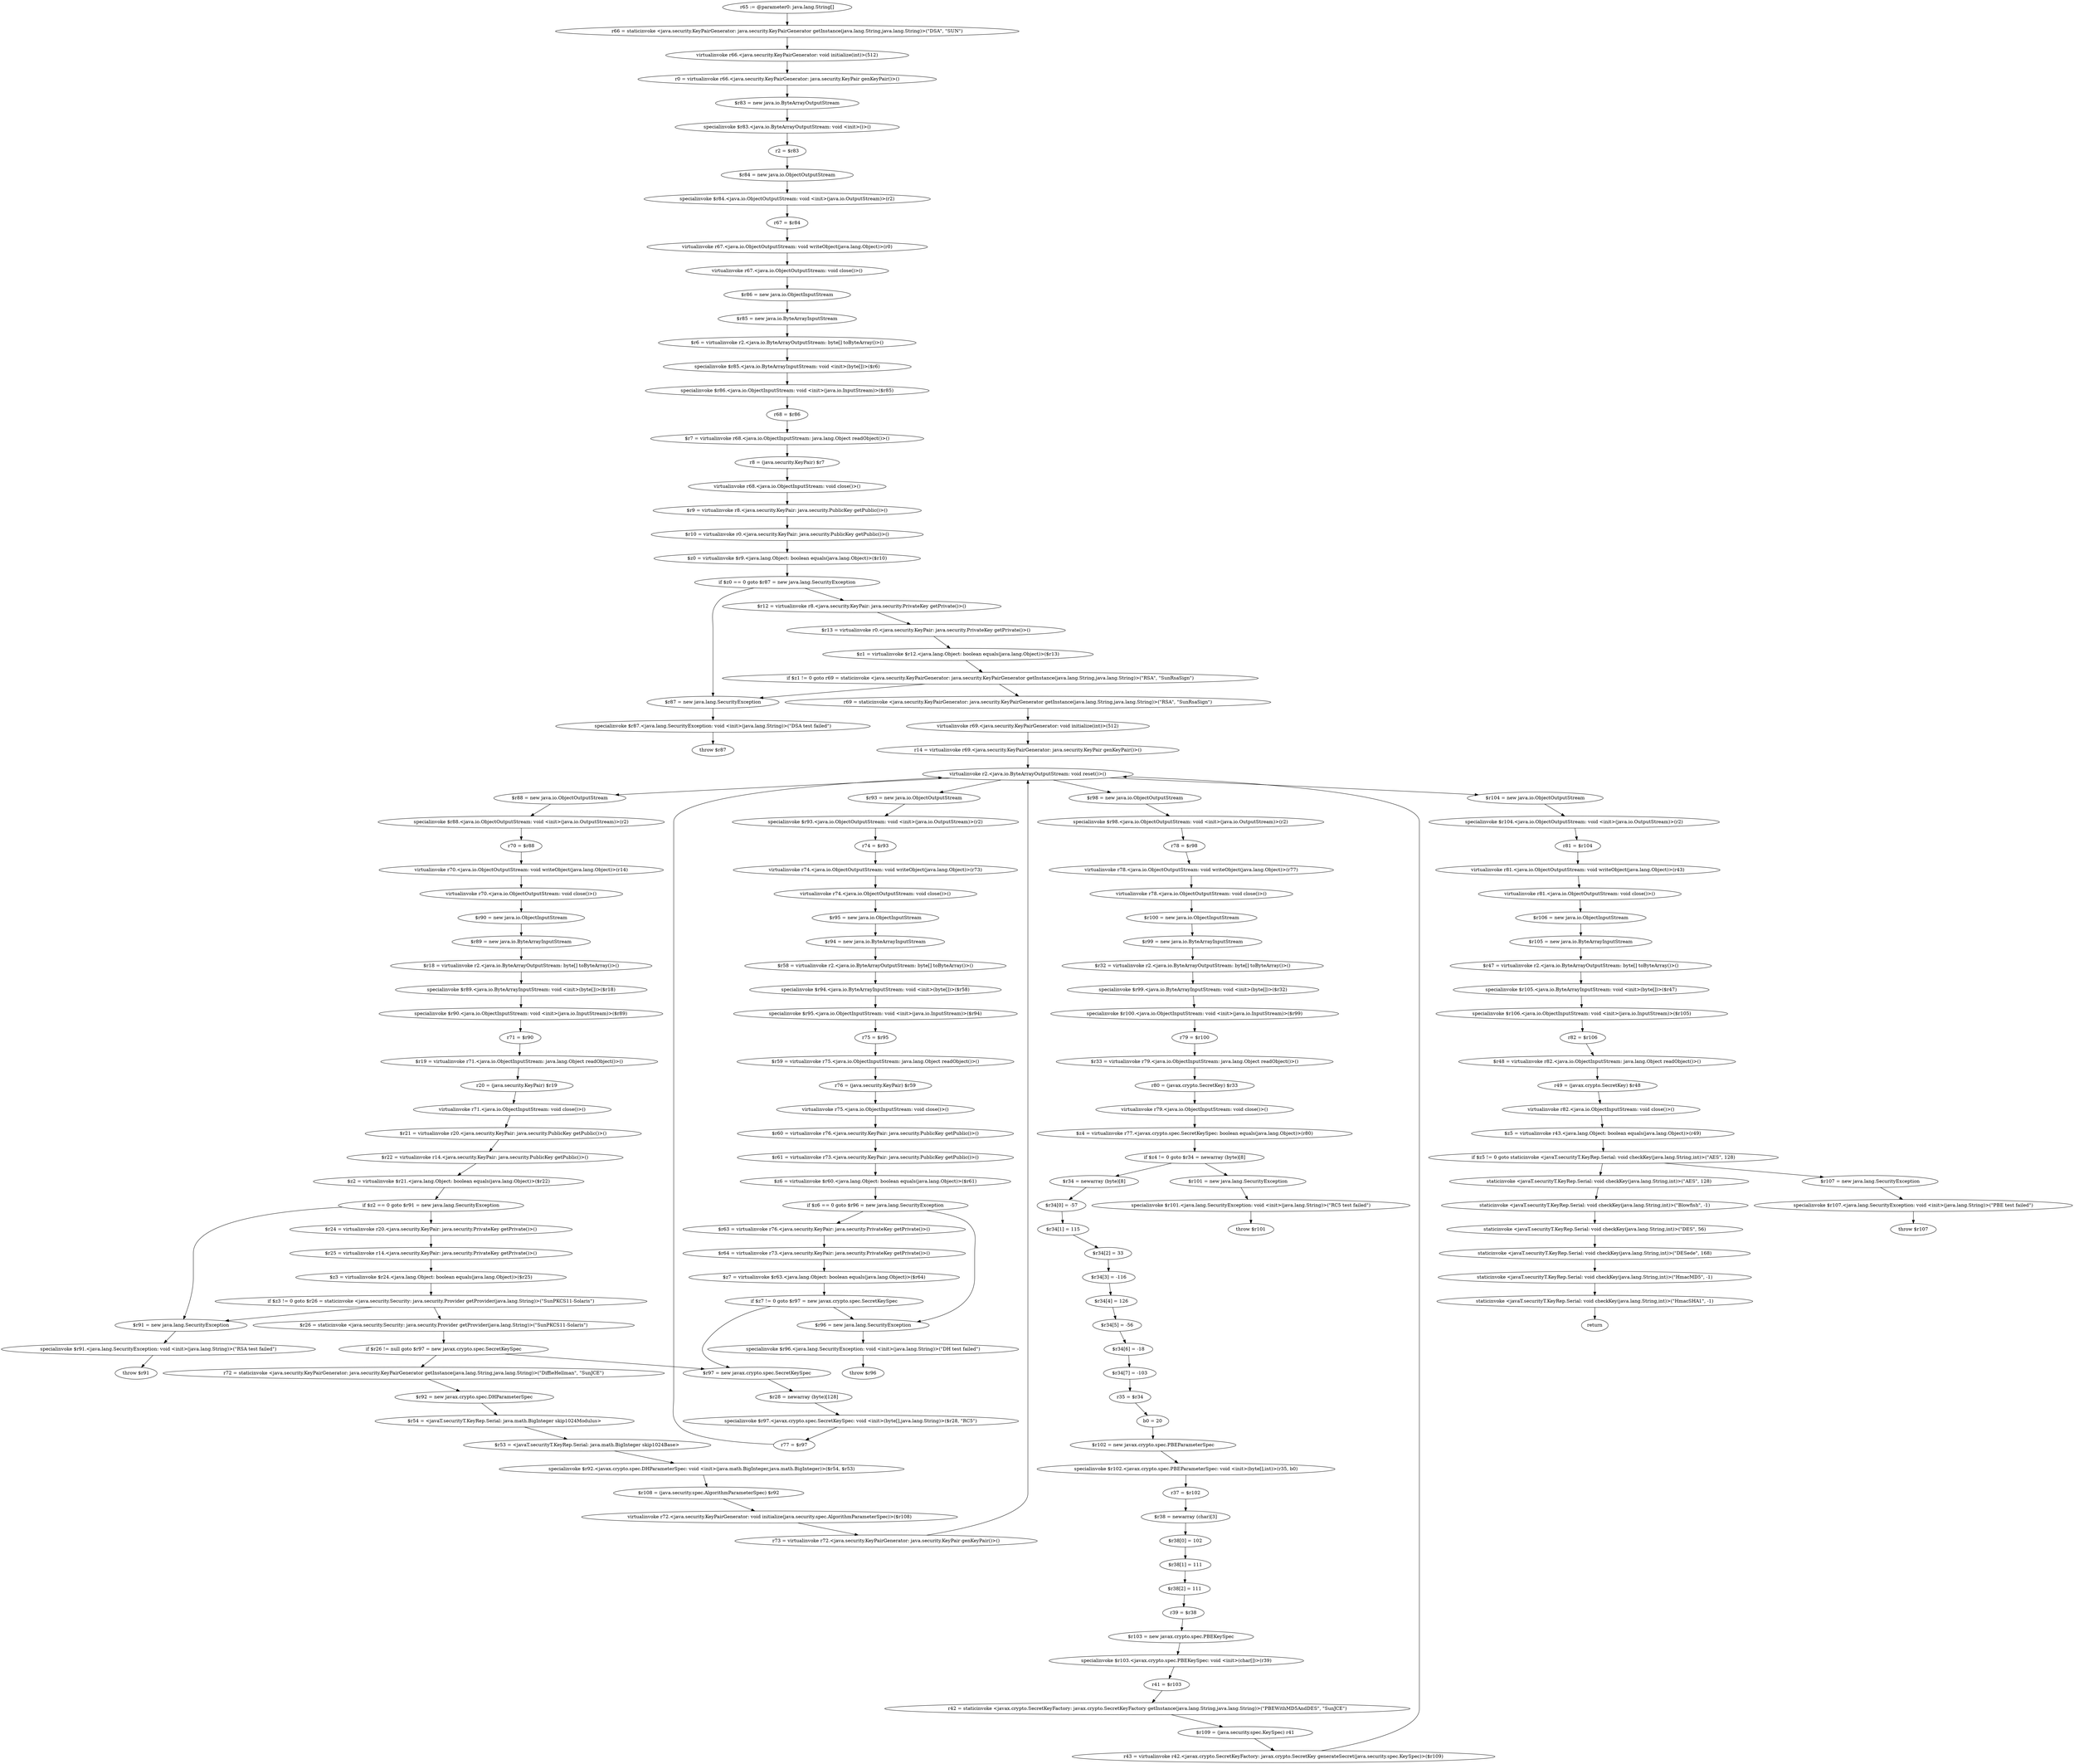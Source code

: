 digraph "unitGraph" {
    "r65 := @parameter0: java.lang.String[]"
    "r66 = staticinvoke <java.security.KeyPairGenerator: java.security.KeyPairGenerator getInstance(java.lang.String,java.lang.String)>(\"DSA\", \"SUN\")"
    "virtualinvoke r66.<java.security.KeyPairGenerator: void initialize(int)>(512)"
    "r0 = virtualinvoke r66.<java.security.KeyPairGenerator: java.security.KeyPair genKeyPair()>()"
    "$r83 = new java.io.ByteArrayOutputStream"
    "specialinvoke $r83.<java.io.ByteArrayOutputStream: void <init>()>()"
    "r2 = $r83"
    "$r84 = new java.io.ObjectOutputStream"
    "specialinvoke $r84.<java.io.ObjectOutputStream: void <init>(java.io.OutputStream)>(r2)"
    "r67 = $r84"
    "virtualinvoke r67.<java.io.ObjectOutputStream: void writeObject(java.lang.Object)>(r0)"
    "virtualinvoke r67.<java.io.ObjectOutputStream: void close()>()"
    "$r86 = new java.io.ObjectInputStream"
    "$r85 = new java.io.ByteArrayInputStream"
    "$r6 = virtualinvoke r2.<java.io.ByteArrayOutputStream: byte[] toByteArray()>()"
    "specialinvoke $r85.<java.io.ByteArrayInputStream: void <init>(byte[])>($r6)"
    "specialinvoke $r86.<java.io.ObjectInputStream: void <init>(java.io.InputStream)>($r85)"
    "r68 = $r86"
    "$r7 = virtualinvoke r68.<java.io.ObjectInputStream: java.lang.Object readObject()>()"
    "r8 = (java.security.KeyPair) $r7"
    "virtualinvoke r68.<java.io.ObjectInputStream: void close()>()"
    "$r9 = virtualinvoke r8.<java.security.KeyPair: java.security.PublicKey getPublic()>()"
    "$r10 = virtualinvoke r0.<java.security.KeyPair: java.security.PublicKey getPublic()>()"
    "$z0 = virtualinvoke $r9.<java.lang.Object: boolean equals(java.lang.Object)>($r10)"
    "if $z0 == 0 goto $r87 = new java.lang.SecurityException"
    "$r12 = virtualinvoke r8.<java.security.KeyPair: java.security.PrivateKey getPrivate()>()"
    "$r13 = virtualinvoke r0.<java.security.KeyPair: java.security.PrivateKey getPrivate()>()"
    "$z1 = virtualinvoke $r12.<java.lang.Object: boolean equals(java.lang.Object)>($r13)"
    "if $z1 != 0 goto r69 = staticinvoke <java.security.KeyPairGenerator: java.security.KeyPairGenerator getInstance(java.lang.String,java.lang.String)>(\"RSA\", \"SunRsaSign\")"
    "$r87 = new java.lang.SecurityException"
    "specialinvoke $r87.<java.lang.SecurityException: void <init>(java.lang.String)>(\"DSA test failed\")"
    "throw $r87"
    "r69 = staticinvoke <java.security.KeyPairGenerator: java.security.KeyPairGenerator getInstance(java.lang.String,java.lang.String)>(\"RSA\", \"SunRsaSign\")"
    "virtualinvoke r69.<java.security.KeyPairGenerator: void initialize(int)>(512)"
    "r14 = virtualinvoke r69.<java.security.KeyPairGenerator: java.security.KeyPair genKeyPair()>()"
    "virtualinvoke r2.<java.io.ByteArrayOutputStream: void reset()>()"
    "$r88 = new java.io.ObjectOutputStream"
    "specialinvoke $r88.<java.io.ObjectOutputStream: void <init>(java.io.OutputStream)>(r2)"
    "r70 = $r88"
    "virtualinvoke r70.<java.io.ObjectOutputStream: void writeObject(java.lang.Object)>(r14)"
    "virtualinvoke r70.<java.io.ObjectOutputStream: void close()>()"
    "$r90 = new java.io.ObjectInputStream"
    "$r89 = new java.io.ByteArrayInputStream"
    "$r18 = virtualinvoke r2.<java.io.ByteArrayOutputStream: byte[] toByteArray()>()"
    "specialinvoke $r89.<java.io.ByteArrayInputStream: void <init>(byte[])>($r18)"
    "specialinvoke $r90.<java.io.ObjectInputStream: void <init>(java.io.InputStream)>($r89)"
    "r71 = $r90"
    "$r19 = virtualinvoke r71.<java.io.ObjectInputStream: java.lang.Object readObject()>()"
    "r20 = (java.security.KeyPair) $r19"
    "virtualinvoke r71.<java.io.ObjectInputStream: void close()>()"
    "$r21 = virtualinvoke r20.<java.security.KeyPair: java.security.PublicKey getPublic()>()"
    "$r22 = virtualinvoke r14.<java.security.KeyPair: java.security.PublicKey getPublic()>()"
    "$z2 = virtualinvoke $r21.<java.lang.Object: boolean equals(java.lang.Object)>($r22)"
    "if $z2 == 0 goto $r91 = new java.lang.SecurityException"
    "$r24 = virtualinvoke r20.<java.security.KeyPair: java.security.PrivateKey getPrivate()>()"
    "$r25 = virtualinvoke r14.<java.security.KeyPair: java.security.PrivateKey getPrivate()>()"
    "$z3 = virtualinvoke $r24.<java.lang.Object: boolean equals(java.lang.Object)>($r25)"
    "if $z3 != 0 goto $r26 = staticinvoke <java.security.Security: java.security.Provider getProvider(java.lang.String)>(\"SunPKCS11-Solaris\")"
    "$r91 = new java.lang.SecurityException"
    "specialinvoke $r91.<java.lang.SecurityException: void <init>(java.lang.String)>(\"RSA test failed\")"
    "throw $r91"
    "$r26 = staticinvoke <java.security.Security: java.security.Provider getProvider(java.lang.String)>(\"SunPKCS11-Solaris\")"
    "if $r26 != null goto $r97 = new javax.crypto.spec.SecretKeySpec"
    "r72 = staticinvoke <java.security.KeyPairGenerator: java.security.KeyPairGenerator getInstance(java.lang.String,java.lang.String)>(\"DiffieHellman\", \"SunJCE\")"
    "$r92 = new javax.crypto.spec.DHParameterSpec"
    "$r54 = <javaT.securityT.KeyRep.Serial: java.math.BigInteger skip1024Modulus>"
    "$r53 = <javaT.securityT.KeyRep.Serial: java.math.BigInteger skip1024Base>"
    "specialinvoke $r92.<javax.crypto.spec.DHParameterSpec: void <init>(java.math.BigInteger,java.math.BigInteger)>($r54, $r53)"
    "$r108 = (java.security.spec.AlgorithmParameterSpec) $r92"
    "virtualinvoke r72.<java.security.KeyPairGenerator: void initialize(java.security.spec.AlgorithmParameterSpec)>($r108)"
    "r73 = virtualinvoke r72.<java.security.KeyPairGenerator: java.security.KeyPair genKeyPair()>()"
    "$r93 = new java.io.ObjectOutputStream"
    "specialinvoke $r93.<java.io.ObjectOutputStream: void <init>(java.io.OutputStream)>(r2)"
    "r74 = $r93"
    "virtualinvoke r74.<java.io.ObjectOutputStream: void writeObject(java.lang.Object)>(r73)"
    "virtualinvoke r74.<java.io.ObjectOutputStream: void close()>()"
    "$r95 = new java.io.ObjectInputStream"
    "$r94 = new java.io.ByteArrayInputStream"
    "$r58 = virtualinvoke r2.<java.io.ByteArrayOutputStream: byte[] toByteArray()>()"
    "specialinvoke $r94.<java.io.ByteArrayInputStream: void <init>(byte[])>($r58)"
    "specialinvoke $r95.<java.io.ObjectInputStream: void <init>(java.io.InputStream)>($r94)"
    "r75 = $r95"
    "$r59 = virtualinvoke r75.<java.io.ObjectInputStream: java.lang.Object readObject()>()"
    "r76 = (java.security.KeyPair) $r59"
    "virtualinvoke r75.<java.io.ObjectInputStream: void close()>()"
    "$r60 = virtualinvoke r76.<java.security.KeyPair: java.security.PublicKey getPublic()>()"
    "$r61 = virtualinvoke r73.<java.security.KeyPair: java.security.PublicKey getPublic()>()"
    "$z6 = virtualinvoke $r60.<java.lang.Object: boolean equals(java.lang.Object)>($r61)"
    "if $z6 == 0 goto $r96 = new java.lang.SecurityException"
    "$r63 = virtualinvoke r76.<java.security.KeyPair: java.security.PrivateKey getPrivate()>()"
    "$r64 = virtualinvoke r73.<java.security.KeyPair: java.security.PrivateKey getPrivate()>()"
    "$z7 = virtualinvoke $r63.<java.lang.Object: boolean equals(java.lang.Object)>($r64)"
    "if $z7 != 0 goto $r97 = new javax.crypto.spec.SecretKeySpec"
    "$r96 = new java.lang.SecurityException"
    "specialinvoke $r96.<java.lang.SecurityException: void <init>(java.lang.String)>(\"DH test failed\")"
    "throw $r96"
    "$r97 = new javax.crypto.spec.SecretKeySpec"
    "$r28 = newarray (byte)[128]"
    "specialinvoke $r97.<javax.crypto.spec.SecretKeySpec: void <init>(byte[],java.lang.String)>($r28, \"RC5\")"
    "r77 = $r97"
    "$r98 = new java.io.ObjectOutputStream"
    "specialinvoke $r98.<java.io.ObjectOutputStream: void <init>(java.io.OutputStream)>(r2)"
    "r78 = $r98"
    "virtualinvoke r78.<java.io.ObjectOutputStream: void writeObject(java.lang.Object)>(r77)"
    "virtualinvoke r78.<java.io.ObjectOutputStream: void close()>()"
    "$r100 = new java.io.ObjectInputStream"
    "$r99 = new java.io.ByteArrayInputStream"
    "$r32 = virtualinvoke r2.<java.io.ByteArrayOutputStream: byte[] toByteArray()>()"
    "specialinvoke $r99.<java.io.ByteArrayInputStream: void <init>(byte[])>($r32)"
    "specialinvoke $r100.<java.io.ObjectInputStream: void <init>(java.io.InputStream)>($r99)"
    "r79 = $r100"
    "$r33 = virtualinvoke r79.<java.io.ObjectInputStream: java.lang.Object readObject()>()"
    "r80 = (javax.crypto.SecretKey) $r33"
    "virtualinvoke r79.<java.io.ObjectInputStream: void close()>()"
    "$z4 = virtualinvoke r77.<javax.crypto.spec.SecretKeySpec: boolean equals(java.lang.Object)>(r80)"
    "if $z4 != 0 goto $r34 = newarray (byte)[8]"
    "$r101 = new java.lang.SecurityException"
    "specialinvoke $r101.<java.lang.SecurityException: void <init>(java.lang.String)>(\"RC5 test failed\")"
    "throw $r101"
    "$r34 = newarray (byte)[8]"
    "$r34[0] = -57"
    "$r34[1] = 115"
    "$r34[2] = 33"
    "$r34[3] = -116"
    "$r34[4] = 126"
    "$r34[5] = -56"
    "$r34[6] = -18"
    "$r34[7] = -103"
    "r35 = $r34"
    "b0 = 20"
    "$r102 = new javax.crypto.spec.PBEParameterSpec"
    "specialinvoke $r102.<javax.crypto.spec.PBEParameterSpec: void <init>(byte[],int)>(r35, b0)"
    "r37 = $r102"
    "$r38 = newarray (char)[3]"
    "$r38[0] = 102"
    "$r38[1] = 111"
    "$r38[2] = 111"
    "r39 = $r38"
    "$r103 = new javax.crypto.spec.PBEKeySpec"
    "specialinvoke $r103.<javax.crypto.spec.PBEKeySpec: void <init>(char[])>(r39)"
    "r41 = $r103"
    "r42 = staticinvoke <javax.crypto.SecretKeyFactory: javax.crypto.SecretKeyFactory getInstance(java.lang.String,java.lang.String)>(\"PBEWithMD5AndDES\", \"SunJCE\")"
    "$r109 = (java.security.spec.KeySpec) r41"
    "r43 = virtualinvoke r42.<javax.crypto.SecretKeyFactory: javax.crypto.SecretKey generateSecret(java.security.spec.KeySpec)>($r109)"
    "$r104 = new java.io.ObjectOutputStream"
    "specialinvoke $r104.<java.io.ObjectOutputStream: void <init>(java.io.OutputStream)>(r2)"
    "r81 = $r104"
    "virtualinvoke r81.<java.io.ObjectOutputStream: void writeObject(java.lang.Object)>(r43)"
    "virtualinvoke r81.<java.io.ObjectOutputStream: void close()>()"
    "$r106 = new java.io.ObjectInputStream"
    "$r105 = new java.io.ByteArrayInputStream"
    "$r47 = virtualinvoke r2.<java.io.ByteArrayOutputStream: byte[] toByteArray()>()"
    "specialinvoke $r105.<java.io.ByteArrayInputStream: void <init>(byte[])>($r47)"
    "specialinvoke $r106.<java.io.ObjectInputStream: void <init>(java.io.InputStream)>($r105)"
    "r82 = $r106"
    "$r48 = virtualinvoke r82.<java.io.ObjectInputStream: java.lang.Object readObject()>()"
    "r49 = (javax.crypto.SecretKey) $r48"
    "virtualinvoke r82.<java.io.ObjectInputStream: void close()>()"
    "$z5 = virtualinvoke r43.<java.lang.Object: boolean equals(java.lang.Object)>(r49)"
    "if $z5 != 0 goto staticinvoke <javaT.securityT.KeyRep.Serial: void checkKey(java.lang.String,int)>(\"AES\", 128)"
    "$r107 = new java.lang.SecurityException"
    "specialinvoke $r107.<java.lang.SecurityException: void <init>(java.lang.String)>(\"PBE test failed\")"
    "throw $r107"
    "staticinvoke <javaT.securityT.KeyRep.Serial: void checkKey(java.lang.String,int)>(\"AES\", 128)"
    "staticinvoke <javaT.securityT.KeyRep.Serial: void checkKey(java.lang.String,int)>(\"Blowfish\", -1)"
    "staticinvoke <javaT.securityT.KeyRep.Serial: void checkKey(java.lang.String,int)>(\"DES\", 56)"
    "staticinvoke <javaT.securityT.KeyRep.Serial: void checkKey(java.lang.String,int)>(\"DESede\", 168)"
    "staticinvoke <javaT.securityT.KeyRep.Serial: void checkKey(java.lang.String,int)>(\"HmacMD5\", -1)"
    "staticinvoke <javaT.securityT.KeyRep.Serial: void checkKey(java.lang.String,int)>(\"HmacSHA1\", -1)"
    "return"
    "r65 := @parameter0: java.lang.String[]"->"r66 = staticinvoke <java.security.KeyPairGenerator: java.security.KeyPairGenerator getInstance(java.lang.String,java.lang.String)>(\"DSA\", \"SUN\")";
    "r66 = staticinvoke <java.security.KeyPairGenerator: java.security.KeyPairGenerator getInstance(java.lang.String,java.lang.String)>(\"DSA\", \"SUN\")"->"virtualinvoke r66.<java.security.KeyPairGenerator: void initialize(int)>(512)";
    "virtualinvoke r66.<java.security.KeyPairGenerator: void initialize(int)>(512)"->"r0 = virtualinvoke r66.<java.security.KeyPairGenerator: java.security.KeyPair genKeyPair()>()";
    "r0 = virtualinvoke r66.<java.security.KeyPairGenerator: java.security.KeyPair genKeyPair()>()"->"$r83 = new java.io.ByteArrayOutputStream";
    "$r83 = new java.io.ByteArrayOutputStream"->"specialinvoke $r83.<java.io.ByteArrayOutputStream: void <init>()>()";
    "specialinvoke $r83.<java.io.ByteArrayOutputStream: void <init>()>()"->"r2 = $r83";
    "r2 = $r83"->"$r84 = new java.io.ObjectOutputStream";
    "$r84 = new java.io.ObjectOutputStream"->"specialinvoke $r84.<java.io.ObjectOutputStream: void <init>(java.io.OutputStream)>(r2)";
    "specialinvoke $r84.<java.io.ObjectOutputStream: void <init>(java.io.OutputStream)>(r2)"->"r67 = $r84";
    "r67 = $r84"->"virtualinvoke r67.<java.io.ObjectOutputStream: void writeObject(java.lang.Object)>(r0)";
    "virtualinvoke r67.<java.io.ObjectOutputStream: void writeObject(java.lang.Object)>(r0)"->"virtualinvoke r67.<java.io.ObjectOutputStream: void close()>()";
    "virtualinvoke r67.<java.io.ObjectOutputStream: void close()>()"->"$r86 = new java.io.ObjectInputStream";
    "$r86 = new java.io.ObjectInputStream"->"$r85 = new java.io.ByteArrayInputStream";
    "$r85 = new java.io.ByteArrayInputStream"->"$r6 = virtualinvoke r2.<java.io.ByteArrayOutputStream: byte[] toByteArray()>()";
    "$r6 = virtualinvoke r2.<java.io.ByteArrayOutputStream: byte[] toByteArray()>()"->"specialinvoke $r85.<java.io.ByteArrayInputStream: void <init>(byte[])>($r6)";
    "specialinvoke $r85.<java.io.ByteArrayInputStream: void <init>(byte[])>($r6)"->"specialinvoke $r86.<java.io.ObjectInputStream: void <init>(java.io.InputStream)>($r85)";
    "specialinvoke $r86.<java.io.ObjectInputStream: void <init>(java.io.InputStream)>($r85)"->"r68 = $r86";
    "r68 = $r86"->"$r7 = virtualinvoke r68.<java.io.ObjectInputStream: java.lang.Object readObject()>()";
    "$r7 = virtualinvoke r68.<java.io.ObjectInputStream: java.lang.Object readObject()>()"->"r8 = (java.security.KeyPair) $r7";
    "r8 = (java.security.KeyPair) $r7"->"virtualinvoke r68.<java.io.ObjectInputStream: void close()>()";
    "virtualinvoke r68.<java.io.ObjectInputStream: void close()>()"->"$r9 = virtualinvoke r8.<java.security.KeyPair: java.security.PublicKey getPublic()>()";
    "$r9 = virtualinvoke r8.<java.security.KeyPair: java.security.PublicKey getPublic()>()"->"$r10 = virtualinvoke r0.<java.security.KeyPair: java.security.PublicKey getPublic()>()";
    "$r10 = virtualinvoke r0.<java.security.KeyPair: java.security.PublicKey getPublic()>()"->"$z0 = virtualinvoke $r9.<java.lang.Object: boolean equals(java.lang.Object)>($r10)";
    "$z0 = virtualinvoke $r9.<java.lang.Object: boolean equals(java.lang.Object)>($r10)"->"if $z0 == 0 goto $r87 = new java.lang.SecurityException";
    "if $z0 == 0 goto $r87 = new java.lang.SecurityException"->"$r12 = virtualinvoke r8.<java.security.KeyPair: java.security.PrivateKey getPrivate()>()";
    "if $z0 == 0 goto $r87 = new java.lang.SecurityException"->"$r87 = new java.lang.SecurityException";
    "$r12 = virtualinvoke r8.<java.security.KeyPair: java.security.PrivateKey getPrivate()>()"->"$r13 = virtualinvoke r0.<java.security.KeyPair: java.security.PrivateKey getPrivate()>()";
    "$r13 = virtualinvoke r0.<java.security.KeyPair: java.security.PrivateKey getPrivate()>()"->"$z1 = virtualinvoke $r12.<java.lang.Object: boolean equals(java.lang.Object)>($r13)";
    "$z1 = virtualinvoke $r12.<java.lang.Object: boolean equals(java.lang.Object)>($r13)"->"if $z1 != 0 goto r69 = staticinvoke <java.security.KeyPairGenerator: java.security.KeyPairGenerator getInstance(java.lang.String,java.lang.String)>(\"RSA\", \"SunRsaSign\")";
    "if $z1 != 0 goto r69 = staticinvoke <java.security.KeyPairGenerator: java.security.KeyPairGenerator getInstance(java.lang.String,java.lang.String)>(\"RSA\", \"SunRsaSign\")"->"$r87 = new java.lang.SecurityException";
    "if $z1 != 0 goto r69 = staticinvoke <java.security.KeyPairGenerator: java.security.KeyPairGenerator getInstance(java.lang.String,java.lang.String)>(\"RSA\", \"SunRsaSign\")"->"r69 = staticinvoke <java.security.KeyPairGenerator: java.security.KeyPairGenerator getInstance(java.lang.String,java.lang.String)>(\"RSA\", \"SunRsaSign\")";
    "$r87 = new java.lang.SecurityException"->"specialinvoke $r87.<java.lang.SecurityException: void <init>(java.lang.String)>(\"DSA test failed\")";
    "specialinvoke $r87.<java.lang.SecurityException: void <init>(java.lang.String)>(\"DSA test failed\")"->"throw $r87";
    "r69 = staticinvoke <java.security.KeyPairGenerator: java.security.KeyPairGenerator getInstance(java.lang.String,java.lang.String)>(\"RSA\", \"SunRsaSign\")"->"virtualinvoke r69.<java.security.KeyPairGenerator: void initialize(int)>(512)";
    "virtualinvoke r69.<java.security.KeyPairGenerator: void initialize(int)>(512)"->"r14 = virtualinvoke r69.<java.security.KeyPairGenerator: java.security.KeyPair genKeyPair()>()";
    "r14 = virtualinvoke r69.<java.security.KeyPairGenerator: java.security.KeyPair genKeyPair()>()"->"virtualinvoke r2.<java.io.ByteArrayOutputStream: void reset()>()";
    "virtualinvoke r2.<java.io.ByteArrayOutputStream: void reset()>()"->"$r88 = new java.io.ObjectOutputStream";
    "$r88 = new java.io.ObjectOutputStream"->"specialinvoke $r88.<java.io.ObjectOutputStream: void <init>(java.io.OutputStream)>(r2)";
    "specialinvoke $r88.<java.io.ObjectOutputStream: void <init>(java.io.OutputStream)>(r2)"->"r70 = $r88";
    "r70 = $r88"->"virtualinvoke r70.<java.io.ObjectOutputStream: void writeObject(java.lang.Object)>(r14)";
    "virtualinvoke r70.<java.io.ObjectOutputStream: void writeObject(java.lang.Object)>(r14)"->"virtualinvoke r70.<java.io.ObjectOutputStream: void close()>()";
    "virtualinvoke r70.<java.io.ObjectOutputStream: void close()>()"->"$r90 = new java.io.ObjectInputStream";
    "$r90 = new java.io.ObjectInputStream"->"$r89 = new java.io.ByteArrayInputStream";
    "$r89 = new java.io.ByteArrayInputStream"->"$r18 = virtualinvoke r2.<java.io.ByteArrayOutputStream: byte[] toByteArray()>()";
    "$r18 = virtualinvoke r2.<java.io.ByteArrayOutputStream: byte[] toByteArray()>()"->"specialinvoke $r89.<java.io.ByteArrayInputStream: void <init>(byte[])>($r18)";
    "specialinvoke $r89.<java.io.ByteArrayInputStream: void <init>(byte[])>($r18)"->"specialinvoke $r90.<java.io.ObjectInputStream: void <init>(java.io.InputStream)>($r89)";
    "specialinvoke $r90.<java.io.ObjectInputStream: void <init>(java.io.InputStream)>($r89)"->"r71 = $r90";
    "r71 = $r90"->"$r19 = virtualinvoke r71.<java.io.ObjectInputStream: java.lang.Object readObject()>()";
    "$r19 = virtualinvoke r71.<java.io.ObjectInputStream: java.lang.Object readObject()>()"->"r20 = (java.security.KeyPair) $r19";
    "r20 = (java.security.KeyPair) $r19"->"virtualinvoke r71.<java.io.ObjectInputStream: void close()>()";
    "virtualinvoke r71.<java.io.ObjectInputStream: void close()>()"->"$r21 = virtualinvoke r20.<java.security.KeyPair: java.security.PublicKey getPublic()>()";
    "$r21 = virtualinvoke r20.<java.security.KeyPair: java.security.PublicKey getPublic()>()"->"$r22 = virtualinvoke r14.<java.security.KeyPair: java.security.PublicKey getPublic()>()";
    "$r22 = virtualinvoke r14.<java.security.KeyPair: java.security.PublicKey getPublic()>()"->"$z2 = virtualinvoke $r21.<java.lang.Object: boolean equals(java.lang.Object)>($r22)";
    "$z2 = virtualinvoke $r21.<java.lang.Object: boolean equals(java.lang.Object)>($r22)"->"if $z2 == 0 goto $r91 = new java.lang.SecurityException";
    "if $z2 == 0 goto $r91 = new java.lang.SecurityException"->"$r24 = virtualinvoke r20.<java.security.KeyPair: java.security.PrivateKey getPrivate()>()";
    "if $z2 == 0 goto $r91 = new java.lang.SecurityException"->"$r91 = new java.lang.SecurityException";
    "$r24 = virtualinvoke r20.<java.security.KeyPair: java.security.PrivateKey getPrivate()>()"->"$r25 = virtualinvoke r14.<java.security.KeyPair: java.security.PrivateKey getPrivate()>()";
    "$r25 = virtualinvoke r14.<java.security.KeyPair: java.security.PrivateKey getPrivate()>()"->"$z3 = virtualinvoke $r24.<java.lang.Object: boolean equals(java.lang.Object)>($r25)";
    "$z3 = virtualinvoke $r24.<java.lang.Object: boolean equals(java.lang.Object)>($r25)"->"if $z3 != 0 goto $r26 = staticinvoke <java.security.Security: java.security.Provider getProvider(java.lang.String)>(\"SunPKCS11-Solaris\")";
    "if $z3 != 0 goto $r26 = staticinvoke <java.security.Security: java.security.Provider getProvider(java.lang.String)>(\"SunPKCS11-Solaris\")"->"$r91 = new java.lang.SecurityException";
    "if $z3 != 0 goto $r26 = staticinvoke <java.security.Security: java.security.Provider getProvider(java.lang.String)>(\"SunPKCS11-Solaris\")"->"$r26 = staticinvoke <java.security.Security: java.security.Provider getProvider(java.lang.String)>(\"SunPKCS11-Solaris\")";
    "$r91 = new java.lang.SecurityException"->"specialinvoke $r91.<java.lang.SecurityException: void <init>(java.lang.String)>(\"RSA test failed\")";
    "specialinvoke $r91.<java.lang.SecurityException: void <init>(java.lang.String)>(\"RSA test failed\")"->"throw $r91";
    "$r26 = staticinvoke <java.security.Security: java.security.Provider getProvider(java.lang.String)>(\"SunPKCS11-Solaris\")"->"if $r26 != null goto $r97 = new javax.crypto.spec.SecretKeySpec";
    "if $r26 != null goto $r97 = new javax.crypto.spec.SecretKeySpec"->"r72 = staticinvoke <java.security.KeyPairGenerator: java.security.KeyPairGenerator getInstance(java.lang.String,java.lang.String)>(\"DiffieHellman\", \"SunJCE\")";
    "if $r26 != null goto $r97 = new javax.crypto.spec.SecretKeySpec"->"$r97 = new javax.crypto.spec.SecretKeySpec";
    "r72 = staticinvoke <java.security.KeyPairGenerator: java.security.KeyPairGenerator getInstance(java.lang.String,java.lang.String)>(\"DiffieHellman\", \"SunJCE\")"->"$r92 = new javax.crypto.spec.DHParameterSpec";
    "$r92 = new javax.crypto.spec.DHParameterSpec"->"$r54 = <javaT.securityT.KeyRep.Serial: java.math.BigInteger skip1024Modulus>";
    "$r54 = <javaT.securityT.KeyRep.Serial: java.math.BigInteger skip1024Modulus>"->"$r53 = <javaT.securityT.KeyRep.Serial: java.math.BigInteger skip1024Base>";
    "$r53 = <javaT.securityT.KeyRep.Serial: java.math.BigInteger skip1024Base>"->"specialinvoke $r92.<javax.crypto.spec.DHParameterSpec: void <init>(java.math.BigInteger,java.math.BigInteger)>($r54, $r53)";
    "specialinvoke $r92.<javax.crypto.spec.DHParameterSpec: void <init>(java.math.BigInteger,java.math.BigInteger)>($r54, $r53)"->"$r108 = (java.security.spec.AlgorithmParameterSpec) $r92";
    "$r108 = (java.security.spec.AlgorithmParameterSpec) $r92"->"virtualinvoke r72.<java.security.KeyPairGenerator: void initialize(java.security.spec.AlgorithmParameterSpec)>($r108)";
    "virtualinvoke r72.<java.security.KeyPairGenerator: void initialize(java.security.spec.AlgorithmParameterSpec)>($r108)"->"r73 = virtualinvoke r72.<java.security.KeyPairGenerator: java.security.KeyPair genKeyPair()>()";
    "r73 = virtualinvoke r72.<java.security.KeyPairGenerator: java.security.KeyPair genKeyPair()>()"->"virtualinvoke r2.<java.io.ByteArrayOutputStream: void reset()>()";
    "virtualinvoke r2.<java.io.ByteArrayOutputStream: void reset()>()"->"$r93 = new java.io.ObjectOutputStream";
    "$r93 = new java.io.ObjectOutputStream"->"specialinvoke $r93.<java.io.ObjectOutputStream: void <init>(java.io.OutputStream)>(r2)";
    "specialinvoke $r93.<java.io.ObjectOutputStream: void <init>(java.io.OutputStream)>(r2)"->"r74 = $r93";
    "r74 = $r93"->"virtualinvoke r74.<java.io.ObjectOutputStream: void writeObject(java.lang.Object)>(r73)";
    "virtualinvoke r74.<java.io.ObjectOutputStream: void writeObject(java.lang.Object)>(r73)"->"virtualinvoke r74.<java.io.ObjectOutputStream: void close()>()";
    "virtualinvoke r74.<java.io.ObjectOutputStream: void close()>()"->"$r95 = new java.io.ObjectInputStream";
    "$r95 = new java.io.ObjectInputStream"->"$r94 = new java.io.ByteArrayInputStream";
    "$r94 = new java.io.ByteArrayInputStream"->"$r58 = virtualinvoke r2.<java.io.ByteArrayOutputStream: byte[] toByteArray()>()";
    "$r58 = virtualinvoke r2.<java.io.ByteArrayOutputStream: byte[] toByteArray()>()"->"specialinvoke $r94.<java.io.ByteArrayInputStream: void <init>(byte[])>($r58)";
    "specialinvoke $r94.<java.io.ByteArrayInputStream: void <init>(byte[])>($r58)"->"specialinvoke $r95.<java.io.ObjectInputStream: void <init>(java.io.InputStream)>($r94)";
    "specialinvoke $r95.<java.io.ObjectInputStream: void <init>(java.io.InputStream)>($r94)"->"r75 = $r95";
    "r75 = $r95"->"$r59 = virtualinvoke r75.<java.io.ObjectInputStream: java.lang.Object readObject()>()";
    "$r59 = virtualinvoke r75.<java.io.ObjectInputStream: java.lang.Object readObject()>()"->"r76 = (java.security.KeyPair) $r59";
    "r76 = (java.security.KeyPair) $r59"->"virtualinvoke r75.<java.io.ObjectInputStream: void close()>()";
    "virtualinvoke r75.<java.io.ObjectInputStream: void close()>()"->"$r60 = virtualinvoke r76.<java.security.KeyPair: java.security.PublicKey getPublic()>()";
    "$r60 = virtualinvoke r76.<java.security.KeyPair: java.security.PublicKey getPublic()>()"->"$r61 = virtualinvoke r73.<java.security.KeyPair: java.security.PublicKey getPublic()>()";
    "$r61 = virtualinvoke r73.<java.security.KeyPair: java.security.PublicKey getPublic()>()"->"$z6 = virtualinvoke $r60.<java.lang.Object: boolean equals(java.lang.Object)>($r61)";
    "$z6 = virtualinvoke $r60.<java.lang.Object: boolean equals(java.lang.Object)>($r61)"->"if $z6 == 0 goto $r96 = new java.lang.SecurityException";
    "if $z6 == 0 goto $r96 = new java.lang.SecurityException"->"$r63 = virtualinvoke r76.<java.security.KeyPair: java.security.PrivateKey getPrivate()>()";
    "if $z6 == 0 goto $r96 = new java.lang.SecurityException"->"$r96 = new java.lang.SecurityException";
    "$r63 = virtualinvoke r76.<java.security.KeyPair: java.security.PrivateKey getPrivate()>()"->"$r64 = virtualinvoke r73.<java.security.KeyPair: java.security.PrivateKey getPrivate()>()";
    "$r64 = virtualinvoke r73.<java.security.KeyPair: java.security.PrivateKey getPrivate()>()"->"$z7 = virtualinvoke $r63.<java.lang.Object: boolean equals(java.lang.Object)>($r64)";
    "$z7 = virtualinvoke $r63.<java.lang.Object: boolean equals(java.lang.Object)>($r64)"->"if $z7 != 0 goto $r97 = new javax.crypto.spec.SecretKeySpec";
    "if $z7 != 0 goto $r97 = new javax.crypto.spec.SecretKeySpec"->"$r96 = new java.lang.SecurityException";
    "if $z7 != 0 goto $r97 = new javax.crypto.spec.SecretKeySpec"->"$r97 = new javax.crypto.spec.SecretKeySpec";
    "$r96 = new java.lang.SecurityException"->"specialinvoke $r96.<java.lang.SecurityException: void <init>(java.lang.String)>(\"DH test failed\")";
    "specialinvoke $r96.<java.lang.SecurityException: void <init>(java.lang.String)>(\"DH test failed\")"->"throw $r96";
    "$r97 = new javax.crypto.spec.SecretKeySpec"->"$r28 = newarray (byte)[128]";
    "$r28 = newarray (byte)[128]"->"specialinvoke $r97.<javax.crypto.spec.SecretKeySpec: void <init>(byte[],java.lang.String)>($r28, \"RC5\")";
    "specialinvoke $r97.<javax.crypto.spec.SecretKeySpec: void <init>(byte[],java.lang.String)>($r28, \"RC5\")"->"r77 = $r97";
    "r77 = $r97"->"virtualinvoke r2.<java.io.ByteArrayOutputStream: void reset()>()";
    "virtualinvoke r2.<java.io.ByteArrayOutputStream: void reset()>()"->"$r98 = new java.io.ObjectOutputStream";
    "$r98 = new java.io.ObjectOutputStream"->"specialinvoke $r98.<java.io.ObjectOutputStream: void <init>(java.io.OutputStream)>(r2)";
    "specialinvoke $r98.<java.io.ObjectOutputStream: void <init>(java.io.OutputStream)>(r2)"->"r78 = $r98";
    "r78 = $r98"->"virtualinvoke r78.<java.io.ObjectOutputStream: void writeObject(java.lang.Object)>(r77)";
    "virtualinvoke r78.<java.io.ObjectOutputStream: void writeObject(java.lang.Object)>(r77)"->"virtualinvoke r78.<java.io.ObjectOutputStream: void close()>()";
    "virtualinvoke r78.<java.io.ObjectOutputStream: void close()>()"->"$r100 = new java.io.ObjectInputStream";
    "$r100 = new java.io.ObjectInputStream"->"$r99 = new java.io.ByteArrayInputStream";
    "$r99 = new java.io.ByteArrayInputStream"->"$r32 = virtualinvoke r2.<java.io.ByteArrayOutputStream: byte[] toByteArray()>()";
    "$r32 = virtualinvoke r2.<java.io.ByteArrayOutputStream: byte[] toByteArray()>()"->"specialinvoke $r99.<java.io.ByteArrayInputStream: void <init>(byte[])>($r32)";
    "specialinvoke $r99.<java.io.ByteArrayInputStream: void <init>(byte[])>($r32)"->"specialinvoke $r100.<java.io.ObjectInputStream: void <init>(java.io.InputStream)>($r99)";
    "specialinvoke $r100.<java.io.ObjectInputStream: void <init>(java.io.InputStream)>($r99)"->"r79 = $r100";
    "r79 = $r100"->"$r33 = virtualinvoke r79.<java.io.ObjectInputStream: java.lang.Object readObject()>()";
    "$r33 = virtualinvoke r79.<java.io.ObjectInputStream: java.lang.Object readObject()>()"->"r80 = (javax.crypto.SecretKey) $r33";
    "r80 = (javax.crypto.SecretKey) $r33"->"virtualinvoke r79.<java.io.ObjectInputStream: void close()>()";
    "virtualinvoke r79.<java.io.ObjectInputStream: void close()>()"->"$z4 = virtualinvoke r77.<javax.crypto.spec.SecretKeySpec: boolean equals(java.lang.Object)>(r80)";
    "$z4 = virtualinvoke r77.<javax.crypto.spec.SecretKeySpec: boolean equals(java.lang.Object)>(r80)"->"if $z4 != 0 goto $r34 = newarray (byte)[8]";
    "if $z4 != 0 goto $r34 = newarray (byte)[8]"->"$r101 = new java.lang.SecurityException";
    "if $z4 != 0 goto $r34 = newarray (byte)[8]"->"$r34 = newarray (byte)[8]";
    "$r101 = new java.lang.SecurityException"->"specialinvoke $r101.<java.lang.SecurityException: void <init>(java.lang.String)>(\"RC5 test failed\")";
    "specialinvoke $r101.<java.lang.SecurityException: void <init>(java.lang.String)>(\"RC5 test failed\")"->"throw $r101";
    "$r34 = newarray (byte)[8]"->"$r34[0] = -57";
    "$r34[0] = -57"->"$r34[1] = 115";
    "$r34[1] = 115"->"$r34[2] = 33";
    "$r34[2] = 33"->"$r34[3] = -116";
    "$r34[3] = -116"->"$r34[4] = 126";
    "$r34[4] = 126"->"$r34[5] = -56";
    "$r34[5] = -56"->"$r34[6] = -18";
    "$r34[6] = -18"->"$r34[7] = -103";
    "$r34[7] = -103"->"r35 = $r34";
    "r35 = $r34"->"b0 = 20";
    "b0 = 20"->"$r102 = new javax.crypto.spec.PBEParameterSpec";
    "$r102 = new javax.crypto.spec.PBEParameterSpec"->"specialinvoke $r102.<javax.crypto.spec.PBEParameterSpec: void <init>(byte[],int)>(r35, b0)";
    "specialinvoke $r102.<javax.crypto.spec.PBEParameterSpec: void <init>(byte[],int)>(r35, b0)"->"r37 = $r102";
    "r37 = $r102"->"$r38 = newarray (char)[3]";
    "$r38 = newarray (char)[3]"->"$r38[0] = 102";
    "$r38[0] = 102"->"$r38[1] = 111";
    "$r38[1] = 111"->"$r38[2] = 111";
    "$r38[2] = 111"->"r39 = $r38";
    "r39 = $r38"->"$r103 = new javax.crypto.spec.PBEKeySpec";
    "$r103 = new javax.crypto.spec.PBEKeySpec"->"specialinvoke $r103.<javax.crypto.spec.PBEKeySpec: void <init>(char[])>(r39)";
    "specialinvoke $r103.<javax.crypto.spec.PBEKeySpec: void <init>(char[])>(r39)"->"r41 = $r103";
    "r41 = $r103"->"r42 = staticinvoke <javax.crypto.SecretKeyFactory: javax.crypto.SecretKeyFactory getInstance(java.lang.String,java.lang.String)>(\"PBEWithMD5AndDES\", \"SunJCE\")";
    "r42 = staticinvoke <javax.crypto.SecretKeyFactory: javax.crypto.SecretKeyFactory getInstance(java.lang.String,java.lang.String)>(\"PBEWithMD5AndDES\", \"SunJCE\")"->"$r109 = (java.security.spec.KeySpec) r41";
    "$r109 = (java.security.spec.KeySpec) r41"->"r43 = virtualinvoke r42.<javax.crypto.SecretKeyFactory: javax.crypto.SecretKey generateSecret(java.security.spec.KeySpec)>($r109)";
    "r43 = virtualinvoke r42.<javax.crypto.SecretKeyFactory: javax.crypto.SecretKey generateSecret(java.security.spec.KeySpec)>($r109)"->"virtualinvoke r2.<java.io.ByteArrayOutputStream: void reset()>()";
    "virtualinvoke r2.<java.io.ByteArrayOutputStream: void reset()>()"->"$r104 = new java.io.ObjectOutputStream";
    "$r104 = new java.io.ObjectOutputStream"->"specialinvoke $r104.<java.io.ObjectOutputStream: void <init>(java.io.OutputStream)>(r2)";
    "specialinvoke $r104.<java.io.ObjectOutputStream: void <init>(java.io.OutputStream)>(r2)"->"r81 = $r104";
    "r81 = $r104"->"virtualinvoke r81.<java.io.ObjectOutputStream: void writeObject(java.lang.Object)>(r43)";
    "virtualinvoke r81.<java.io.ObjectOutputStream: void writeObject(java.lang.Object)>(r43)"->"virtualinvoke r81.<java.io.ObjectOutputStream: void close()>()";
    "virtualinvoke r81.<java.io.ObjectOutputStream: void close()>()"->"$r106 = new java.io.ObjectInputStream";
    "$r106 = new java.io.ObjectInputStream"->"$r105 = new java.io.ByteArrayInputStream";
    "$r105 = new java.io.ByteArrayInputStream"->"$r47 = virtualinvoke r2.<java.io.ByteArrayOutputStream: byte[] toByteArray()>()";
    "$r47 = virtualinvoke r2.<java.io.ByteArrayOutputStream: byte[] toByteArray()>()"->"specialinvoke $r105.<java.io.ByteArrayInputStream: void <init>(byte[])>($r47)";
    "specialinvoke $r105.<java.io.ByteArrayInputStream: void <init>(byte[])>($r47)"->"specialinvoke $r106.<java.io.ObjectInputStream: void <init>(java.io.InputStream)>($r105)";
    "specialinvoke $r106.<java.io.ObjectInputStream: void <init>(java.io.InputStream)>($r105)"->"r82 = $r106";
    "r82 = $r106"->"$r48 = virtualinvoke r82.<java.io.ObjectInputStream: java.lang.Object readObject()>()";
    "$r48 = virtualinvoke r82.<java.io.ObjectInputStream: java.lang.Object readObject()>()"->"r49 = (javax.crypto.SecretKey) $r48";
    "r49 = (javax.crypto.SecretKey) $r48"->"virtualinvoke r82.<java.io.ObjectInputStream: void close()>()";
    "virtualinvoke r82.<java.io.ObjectInputStream: void close()>()"->"$z5 = virtualinvoke r43.<java.lang.Object: boolean equals(java.lang.Object)>(r49)";
    "$z5 = virtualinvoke r43.<java.lang.Object: boolean equals(java.lang.Object)>(r49)"->"if $z5 != 0 goto staticinvoke <javaT.securityT.KeyRep.Serial: void checkKey(java.lang.String,int)>(\"AES\", 128)";
    "if $z5 != 0 goto staticinvoke <javaT.securityT.KeyRep.Serial: void checkKey(java.lang.String,int)>(\"AES\", 128)"->"$r107 = new java.lang.SecurityException";
    "if $z5 != 0 goto staticinvoke <javaT.securityT.KeyRep.Serial: void checkKey(java.lang.String,int)>(\"AES\", 128)"->"staticinvoke <javaT.securityT.KeyRep.Serial: void checkKey(java.lang.String,int)>(\"AES\", 128)";
    "$r107 = new java.lang.SecurityException"->"specialinvoke $r107.<java.lang.SecurityException: void <init>(java.lang.String)>(\"PBE test failed\")";
    "specialinvoke $r107.<java.lang.SecurityException: void <init>(java.lang.String)>(\"PBE test failed\")"->"throw $r107";
    "staticinvoke <javaT.securityT.KeyRep.Serial: void checkKey(java.lang.String,int)>(\"AES\", 128)"->"staticinvoke <javaT.securityT.KeyRep.Serial: void checkKey(java.lang.String,int)>(\"Blowfish\", -1)";
    "staticinvoke <javaT.securityT.KeyRep.Serial: void checkKey(java.lang.String,int)>(\"Blowfish\", -1)"->"staticinvoke <javaT.securityT.KeyRep.Serial: void checkKey(java.lang.String,int)>(\"DES\", 56)";
    "staticinvoke <javaT.securityT.KeyRep.Serial: void checkKey(java.lang.String,int)>(\"DES\", 56)"->"staticinvoke <javaT.securityT.KeyRep.Serial: void checkKey(java.lang.String,int)>(\"DESede\", 168)";
    "staticinvoke <javaT.securityT.KeyRep.Serial: void checkKey(java.lang.String,int)>(\"DESede\", 168)"->"staticinvoke <javaT.securityT.KeyRep.Serial: void checkKey(java.lang.String,int)>(\"HmacMD5\", -1)";
    "staticinvoke <javaT.securityT.KeyRep.Serial: void checkKey(java.lang.String,int)>(\"HmacMD5\", -1)"->"staticinvoke <javaT.securityT.KeyRep.Serial: void checkKey(java.lang.String,int)>(\"HmacSHA1\", -1)";
    "staticinvoke <javaT.securityT.KeyRep.Serial: void checkKey(java.lang.String,int)>(\"HmacSHA1\", -1)"->"return";
}
